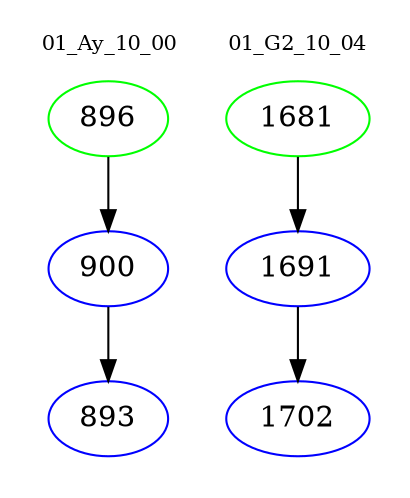 digraph{
subgraph cluster_0 {
color = white
label = "01_Ay_10_00";
fontsize=10;
T0_896 [label="896", color="green"]
T0_896 -> T0_900 [color="black"]
T0_900 [label="900", color="blue"]
T0_900 -> T0_893 [color="black"]
T0_893 [label="893", color="blue"]
}
subgraph cluster_1 {
color = white
label = "01_G2_10_04";
fontsize=10;
T1_1681 [label="1681", color="green"]
T1_1681 -> T1_1691 [color="black"]
T1_1691 [label="1691", color="blue"]
T1_1691 -> T1_1702 [color="black"]
T1_1702 [label="1702", color="blue"]
}
}

